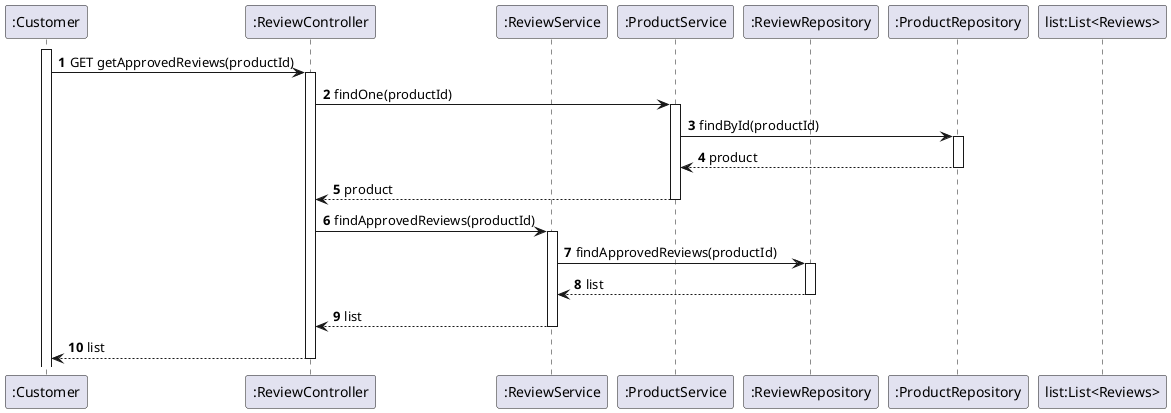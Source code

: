 @startuml
'https://plantuml.com/sequence-diagram

autoactivate on
autonumber

participant ":Customer" as Customer
participant ":ReviewController" as Controller
participant ":ReviewService" as ReviewService
participant ":ProductService" as ProductService
participant ":ReviewRepository" as Repository
participant ":ProductRepository" as ProductRepository
participant "list:List<Reviews>" as List

activate Customer

Customer -> Controller : GET getApprovedReviews(productId)
Controller -> ProductService: findOne(productId)
ProductService -> ProductRepository: findById(productId)
ProductRepository --> ProductService: product
ProductService --> Controller: product
Controller -> ReviewService : findApprovedReviews(productId)
ReviewService -> Repository : findApprovedReviews(productId)
Repository --> ReviewService : list
ReviewService --> Controller : list
Controller --> Customer : list


@enduml
